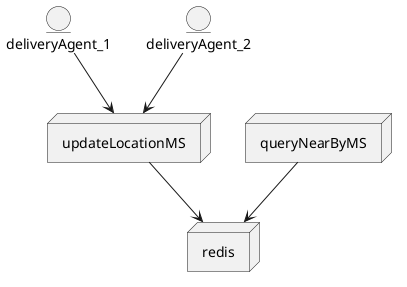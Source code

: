@startuml
'https://plantuml.com/deployment-diagram

entity deliveryAgent_1
entity deliveryAgent_2

node updateLocationMS

node queryNearByMS

node redis

deliveryAgent_1 --> updateLocationMS

deliveryAgent_2 --> updateLocationMS

updateLocationMS --> redis

queryNearByMS --> redis

@enduml